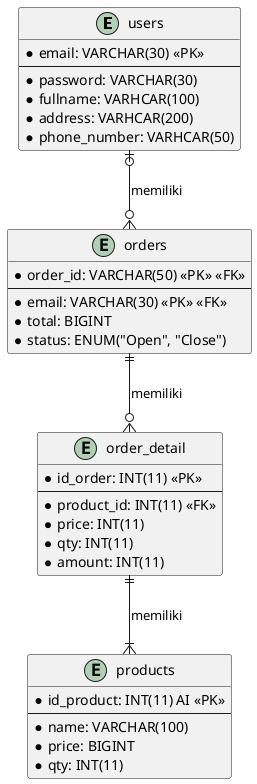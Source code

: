 @startuml dhifa_collection

Entity users {
    * email: VARCHAR(30) <<PK>>
    --
    * password: VARCHAR(30)
    * fullname: VARHCAR(100)
    * address: VARHCAR(200)
    * phone_number: VARHCAR(50)
}

Entity products {
    * id_product: INT(11) AI <<PK>>
    --
    * name: VARCHAR(100)
    * price: BIGINT
    * qty: INT(11)
}

Entity orders {
    * order_id: VARCHAR(50) <<PK>> <<FK>>
    --
    * email: VARCHAR(30) <<PK>> <<FK>>
    * total: BIGINT
    * status: ENUM("Open", "Close")
}

Entity order_detail {
    * id_order: INT(11) <<PK>>
    --
    * product_id: INT(11) <<FK>>
    * price: INT(11)
    * qty: INT(11)
    * amount: INT(11)
}

users |o--o{ orders: memiliki
orders ||--o{ order_detail: memiliki
order_detail ||--|{ products: memiliki

@enduml